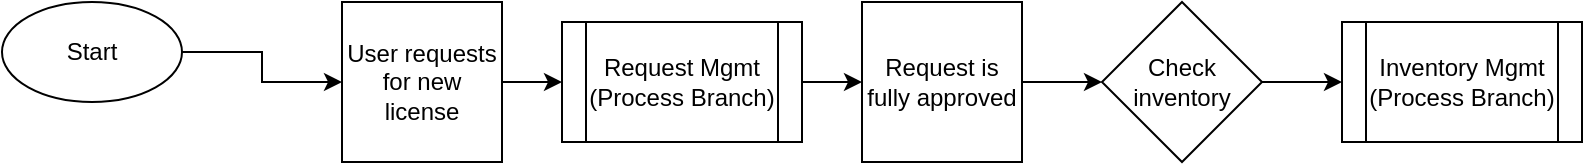 <mxfile version="23.1.2" type="github">
  <diagram name="Page-1" id="vAEatEsLHrIx9eN2LmbF">
    <mxGraphModel dx="880" dy="426" grid="1" gridSize="10" guides="1" tooltips="1" connect="1" arrows="1" fold="1" page="1" pageScale="1" pageWidth="850" pageHeight="1100" math="0" shadow="0">
      <root>
        <mxCell id="0" />
        <mxCell id="1" parent="0" />
        <mxCell id="pXW90rsx0bg_8WNFCdnt-8" value="" style="edgeStyle=orthogonalEdgeStyle;rounded=0;orthogonalLoop=1;jettySize=auto;html=1;" edge="1" parent="1" source="pXW90rsx0bg_8WNFCdnt-1" target="pXW90rsx0bg_8WNFCdnt-6">
          <mxGeometry relative="1" as="geometry" />
        </mxCell>
        <mxCell id="pXW90rsx0bg_8WNFCdnt-1" value="User requests for new license" style="whiteSpace=wrap;html=1;aspect=fixed;" vertex="1" parent="1">
          <mxGeometry x="210" y="60" width="80" height="80" as="geometry" />
        </mxCell>
        <mxCell id="pXW90rsx0bg_8WNFCdnt-3" value="" style="edgeStyle=orthogonalEdgeStyle;rounded=0;orthogonalLoop=1;jettySize=auto;html=1;" edge="1" parent="1" source="pXW90rsx0bg_8WNFCdnt-2" target="pXW90rsx0bg_8WNFCdnt-1">
          <mxGeometry relative="1" as="geometry" />
        </mxCell>
        <mxCell id="pXW90rsx0bg_8WNFCdnt-2" value="Start" style="ellipse;whiteSpace=wrap;html=1;" vertex="1" parent="1">
          <mxGeometry x="40" y="60" width="90" height="50" as="geometry" />
        </mxCell>
        <mxCell id="pXW90rsx0bg_8WNFCdnt-10" value="" style="edgeStyle=orthogonalEdgeStyle;rounded=0;orthogonalLoop=1;jettySize=auto;html=1;" edge="1" parent="1" source="pXW90rsx0bg_8WNFCdnt-6" target="pXW90rsx0bg_8WNFCdnt-9">
          <mxGeometry relative="1" as="geometry" />
        </mxCell>
        <mxCell id="pXW90rsx0bg_8WNFCdnt-6" value="Request Mgmt&lt;br&gt;(Process Branch)" style="shape=process;whiteSpace=wrap;html=1;backgroundOutline=1;" vertex="1" parent="1">
          <mxGeometry x="320" y="70" width="120" height="60" as="geometry" />
        </mxCell>
        <mxCell id="pXW90rsx0bg_8WNFCdnt-13" value="" style="edgeStyle=orthogonalEdgeStyle;rounded=0;orthogonalLoop=1;jettySize=auto;html=1;" edge="1" parent="1" source="pXW90rsx0bg_8WNFCdnt-9" target="pXW90rsx0bg_8WNFCdnt-11">
          <mxGeometry relative="1" as="geometry" />
        </mxCell>
        <mxCell id="pXW90rsx0bg_8WNFCdnt-9" value="Request is fully approved" style="whiteSpace=wrap;html=1;aspect=fixed;" vertex="1" parent="1">
          <mxGeometry x="470" y="60" width="80" height="80" as="geometry" />
        </mxCell>
        <mxCell id="pXW90rsx0bg_8WNFCdnt-14" value="" style="edgeStyle=orthogonalEdgeStyle;rounded=0;orthogonalLoop=1;jettySize=auto;html=1;" edge="1" parent="1" source="pXW90rsx0bg_8WNFCdnt-11" target="pXW90rsx0bg_8WNFCdnt-12">
          <mxGeometry relative="1" as="geometry" />
        </mxCell>
        <mxCell id="pXW90rsx0bg_8WNFCdnt-11" value="Check inventory" style="rhombus;whiteSpace=wrap;html=1;" vertex="1" parent="1">
          <mxGeometry x="590" y="60" width="80" height="80" as="geometry" />
        </mxCell>
        <mxCell id="pXW90rsx0bg_8WNFCdnt-12" value="Inventory Mgmt&lt;br&gt;(Process Branch)" style="shape=process;whiteSpace=wrap;html=1;backgroundOutline=1;" vertex="1" parent="1">
          <mxGeometry x="710" y="70" width="120" height="60" as="geometry" />
        </mxCell>
      </root>
    </mxGraphModel>
  </diagram>
</mxfile>
